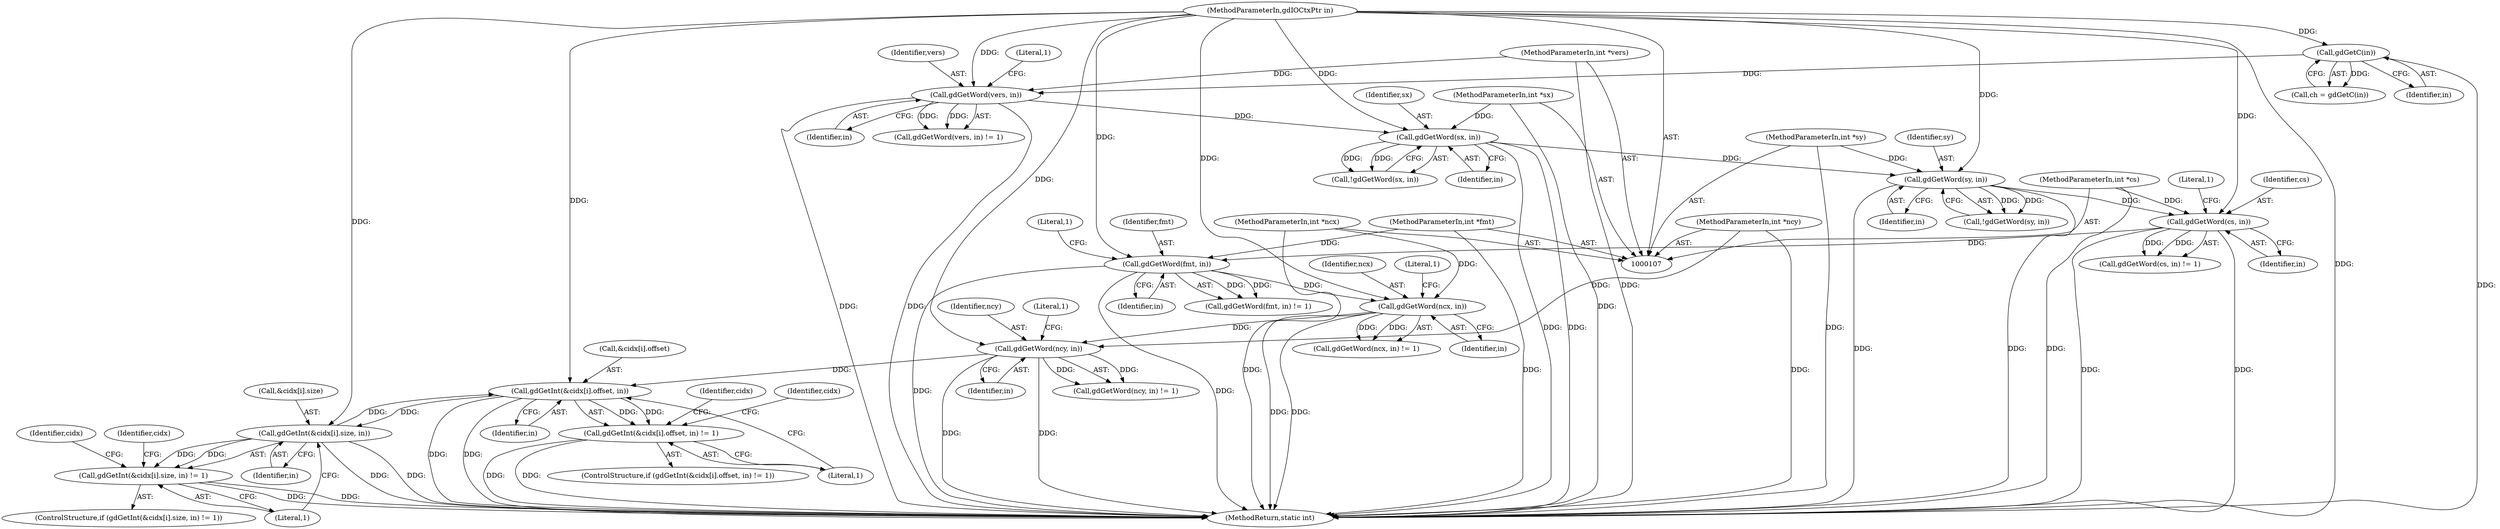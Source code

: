 digraph "0_php-src_7722455726bec8c53458a32851d2a87982cf0eac?w=1@array" {
"1000382" [label="(Call,gdGetInt(&cidx[i].offset, in))"];
"1000314" [label="(Call,gdGetWord(ncy, in))"];
"1000115" [label="(MethodParameterIn,int *ncy)"];
"1000301" [label="(Call,gdGetWord(ncx, in))"];
"1000114" [label="(MethodParameterIn,int *ncx)"];
"1000261" [label="(Call,gdGetWord(fmt, in))"];
"1000113" [label="(MethodParameterIn,int *fmt)"];
"1000231" [label="(Call,gdGetWord(cs, in))"];
"1000111" [label="(MethodParameterIn,int *cs)"];
"1000214" [label="(Call,gdGetWord(sy, in))"];
"1000110" [label="(MethodParameterIn,int *sy)"];
"1000204" [label="(Call,gdGetWord(sx, in))"];
"1000109" [label="(MethodParameterIn,int *sx)"];
"1000174" [label="(Call,gdGetWord(vers, in))"];
"1000112" [label="(MethodParameterIn,int *vers)"];
"1000139" [label="(Call,gdGetC(in))"];
"1000108" [label="(MethodParameterIn,gdIOCtxPtr in)"];
"1000397" [label="(Call,gdGetInt(&cidx[i].size, in))"];
"1000382" [label="(Call,gdGetInt(&cidx[i].offset, in))"];
"1000381" [label="(Call,gdGetInt(&cidx[i].offset, in) != 1)"];
"1000396" [label="(Call,gdGetInt(&cidx[i].size, in) != 1)"];
"1000204" [label="(Call,gdGetWord(sx, in))"];
"1000173" [label="(Call,gdGetWord(vers, in) != 1)"];
"1000177" [label="(Literal,1)"];
"1000114" [label="(MethodParameterIn,int *ncx)"];
"1000137" [label="(Call,ch = gdGetC(in))"];
"1000313" [label="(Call,gdGetWord(ncy, in) != 1)"];
"1000389" [label="(Identifier,in)"];
"1000390" [label="(Literal,1)"];
"1000383" [label="(Call,&cidx[i].offset)"];
"1000264" [label="(Literal,1)"];
"1000203" [label="(Call,!gdGetWord(sx, in))"];
"1000314" [label="(Call,gdGetWord(ncy, in))"];
"1000115" [label="(MethodParameterIn,int *ncy)"];
"1000380" [label="(ControlStructure,if (gdGetInt(&cidx[i].offset, in) != 1))"];
"1000381" [label="(Call,gdGetInt(&cidx[i].offset, in) != 1)"];
"1000230" [label="(Call,gdGetWord(cs, in) != 1)"];
"1000174" [label="(Call,gdGetWord(vers, in))"];
"1000261" [label="(Call,gdGetWord(fmt, in))"];
"1000140" [label="(Identifier,in)"];
"1000110" [label="(MethodParameterIn,int *sy)"];
"1000315" [label="(Identifier,ncy)"];
"1000408" [label="(Identifier,cidx)"];
"1000234" [label="(Literal,1)"];
"1000442" [label="(MethodReturn,static int)"];
"1000214" [label="(Call,gdGetWord(sy, in))"];
"1000108" [label="(MethodParameterIn,gdIOCtxPtr in)"];
"1000395" [label="(ControlStructure,if (gdGetInt(&cidx[i].size, in) != 1))"];
"1000397" [label="(Call,gdGetInt(&cidx[i].size, in))"];
"1000415" [label="(Identifier,cidx)"];
"1000205" [label="(Identifier,sx)"];
"1000302" [label="(Identifier,ncx)"];
"1000176" [label="(Identifier,in)"];
"1000213" [label="(Call,!gdGetWord(sy, in))"];
"1000233" [label="(Identifier,in)"];
"1000301" [label="(Call,gdGetWord(ncx, in))"];
"1000382" [label="(Call,gdGetInt(&cidx[i].offset, in))"];
"1000405" [label="(Literal,1)"];
"1000112" [label="(MethodParameterIn,int *vers)"];
"1000111" [label="(MethodParameterIn,int *cs)"];
"1000231" [label="(Call,gdGetWord(cs, in))"];
"1000260" [label="(Call,gdGetWord(fmt, in) != 1)"];
"1000139" [label="(Call,gdGetC(in))"];
"1000215" [label="(Identifier,sy)"];
"1000206" [label="(Identifier,in)"];
"1000175" [label="(Identifier,vers)"];
"1000113" [label="(MethodParameterIn,int *fmt)"];
"1000300" [label="(Call,gdGetWord(ncx, in) != 1)"];
"1000303" [label="(Identifier,in)"];
"1000109" [label="(MethodParameterIn,int *sx)"];
"1000232" [label="(Identifier,cs)"];
"1000304" [label="(Literal,1)"];
"1000396" [label="(Call,gdGetInt(&cidx[i].size, in) != 1)"];
"1000317" [label="(Literal,1)"];
"1000398" [label="(Call,&cidx[i].size)"];
"1000401" [label="(Identifier,cidx)"];
"1000216" [label="(Identifier,in)"];
"1000393" [label="(Identifier,cidx)"];
"1000262" [label="(Identifier,fmt)"];
"1000404" [label="(Identifier,in)"];
"1000316" [label="(Identifier,in)"];
"1000263" [label="(Identifier,in)"];
"1000382" -> "1000381"  [label="AST: "];
"1000382" -> "1000389"  [label="CFG: "];
"1000383" -> "1000382"  [label="AST: "];
"1000389" -> "1000382"  [label="AST: "];
"1000390" -> "1000382"  [label="CFG: "];
"1000382" -> "1000442"  [label="DDG: "];
"1000382" -> "1000442"  [label="DDG: "];
"1000382" -> "1000381"  [label="DDG: "];
"1000382" -> "1000381"  [label="DDG: "];
"1000314" -> "1000382"  [label="DDG: "];
"1000397" -> "1000382"  [label="DDG: "];
"1000108" -> "1000382"  [label="DDG: "];
"1000382" -> "1000397"  [label="DDG: "];
"1000314" -> "1000313"  [label="AST: "];
"1000314" -> "1000316"  [label="CFG: "];
"1000315" -> "1000314"  [label="AST: "];
"1000316" -> "1000314"  [label="AST: "];
"1000317" -> "1000314"  [label="CFG: "];
"1000314" -> "1000442"  [label="DDG: "];
"1000314" -> "1000442"  [label="DDG: "];
"1000314" -> "1000313"  [label="DDG: "];
"1000314" -> "1000313"  [label="DDG: "];
"1000115" -> "1000314"  [label="DDG: "];
"1000301" -> "1000314"  [label="DDG: "];
"1000108" -> "1000314"  [label="DDG: "];
"1000115" -> "1000107"  [label="AST: "];
"1000115" -> "1000442"  [label="DDG: "];
"1000301" -> "1000300"  [label="AST: "];
"1000301" -> "1000303"  [label="CFG: "];
"1000302" -> "1000301"  [label="AST: "];
"1000303" -> "1000301"  [label="AST: "];
"1000304" -> "1000301"  [label="CFG: "];
"1000301" -> "1000442"  [label="DDG: "];
"1000301" -> "1000442"  [label="DDG: "];
"1000301" -> "1000300"  [label="DDG: "];
"1000301" -> "1000300"  [label="DDG: "];
"1000114" -> "1000301"  [label="DDG: "];
"1000261" -> "1000301"  [label="DDG: "];
"1000108" -> "1000301"  [label="DDG: "];
"1000114" -> "1000107"  [label="AST: "];
"1000114" -> "1000442"  [label="DDG: "];
"1000261" -> "1000260"  [label="AST: "];
"1000261" -> "1000263"  [label="CFG: "];
"1000262" -> "1000261"  [label="AST: "];
"1000263" -> "1000261"  [label="AST: "];
"1000264" -> "1000261"  [label="CFG: "];
"1000261" -> "1000442"  [label="DDG: "];
"1000261" -> "1000442"  [label="DDG: "];
"1000261" -> "1000260"  [label="DDG: "];
"1000261" -> "1000260"  [label="DDG: "];
"1000113" -> "1000261"  [label="DDG: "];
"1000231" -> "1000261"  [label="DDG: "];
"1000108" -> "1000261"  [label="DDG: "];
"1000113" -> "1000107"  [label="AST: "];
"1000113" -> "1000442"  [label="DDG: "];
"1000231" -> "1000230"  [label="AST: "];
"1000231" -> "1000233"  [label="CFG: "];
"1000232" -> "1000231"  [label="AST: "];
"1000233" -> "1000231"  [label="AST: "];
"1000234" -> "1000231"  [label="CFG: "];
"1000231" -> "1000442"  [label="DDG: "];
"1000231" -> "1000442"  [label="DDG: "];
"1000231" -> "1000230"  [label="DDG: "];
"1000231" -> "1000230"  [label="DDG: "];
"1000111" -> "1000231"  [label="DDG: "];
"1000214" -> "1000231"  [label="DDG: "];
"1000108" -> "1000231"  [label="DDG: "];
"1000111" -> "1000107"  [label="AST: "];
"1000111" -> "1000442"  [label="DDG: "];
"1000214" -> "1000213"  [label="AST: "];
"1000214" -> "1000216"  [label="CFG: "];
"1000215" -> "1000214"  [label="AST: "];
"1000216" -> "1000214"  [label="AST: "];
"1000213" -> "1000214"  [label="CFG: "];
"1000214" -> "1000442"  [label="DDG: "];
"1000214" -> "1000442"  [label="DDG: "];
"1000214" -> "1000213"  [label="DDG: "];
"1000214" -> "1000213"  [label="DDG: "];
"1000110" -> "1000214"  [label="DDG: "];
"1000204" -> "1000214"  [label="DDG: "];
"1000108" -> "1000214"  [label="DDG: "];
"1000110" -> "1000107"  [label="AST: "];
"1000110" -> "1000442"  [label="DDG: "];
"1000204" -> "1000203"  [label="AST: "];
"1000204" -> "1000206"  [label="CFG: "];
"1000205" -> "1000204"  [label="AST: "];
"1000206" -> "1000204"  [label="AST: "];
"1000203" -> "1000204"  [label="CFG: "];
"1000204" -> "1000442"  [label="DDG: "];
"1000204" -> "1000442"  [label="DDG: "];
"1000204" -> "1000203"  [label="DDG: "];
"1000204" -> "1000203"  [label="DDG: "];
"1000109" -> "1000204"  [label="DDG: "];
"1000174" -> "1000204"  [label="DDG: "];
"1000108" -> "1000204"  [label="DDG: "];
"1000109" -> "1000107"  [label="AST: "];
"1000109" -> "1000442"  [label="DDG: "];
"1000174" -> "1000173"  [label="AST: "];
"1000174" -> "1000176"  [label="CFG: "];
"1000175" -> "1000174"  [label="AST: "];
"1000176" -> "1000174"  [label="AST: "];
"1000177" -> "1000174"  [label="CFG: "];
"1000174" -> "1000442"  [label="DDG: "];
"1000174" -> "1000442"  [label="DDG: "];
"1000174" -> "1000173"  [label="DDG: "];
"1000174" -> "1000173"  [label="DDG: "];
"1000112" -> "1000174"  [label="DDG: "];
"1000139" -> "1000174"  [label="DDG: "];
"1000108" -> "1000174"  [label="DDG: "];
"1000112" -> "1000107"  [label="AST: "];
"1000112" -> "1000442"  [label="DDG: "];
"1000139" -> "1000137"  [label="AST: "];
"1000139" -> "1000140"  [label="CFG: "];
"1000140" -> "1000139"  [label="AST: "];
"1000137" -> "1000139"  [label="CFG: "];
"1000139" -> "1000442"  [label="DDG: "];
"1000139" -> "1000137"  [label="DDG: "];
"1000108" -> "1000139"  [label="DDG: "];
"1000108" -> "1000107"  [label="AST: "];
"1000108" -> "1000442"  [label="DDG: "];
"1000108" -> "1000397"  [label="DDG: "];
"1000397" -> "1000396"  [label="AST: "];
"1000397" -> "1000404"  [label="CFG: "];
"1000398" -> "1000397"  [label="AST: "];
"1000404" -> "1000397"  [label="AST: "];
"1000405" -> "1000397"  [label="CFG: "];
"1000397" -> "1000442"  [label="DDG: "];
"1000397" -> "1000442"  [label="DDG: "];
"1000397" -> "1000396"  [label="DDG: "];
"1000397" -> "1000396"  [label="DDG: "];
"1000381" -> "1000380"  [label="AST: "];
"1000381" -> "1000390"  [label="CFG: "];
"1000390" -> "1000381"  [label="AST: "];
"1000393" -> "1000381"  [label="CFG: "];
"1000401" -> "1000381"  [label="CFG: "];
"1000381" -> "1000442"  [label="DDG: "];
"1000381" -> "1000442"  [label="DDG: "];
"1000396" -> "1000395"  [label="AST: "];
"1000396" -> "1000405"  [label="CFG: "];
"1000405" -> "1000396"  [label="AST: "];
"1000408" -> "1000396"  [label="CFG: "];
"1000415" -> "1000396"  [label="CFG: "];
"1000396" -> "1000442"  [label="DDG: "];
"1000396" -> "1000442"  [label="DDG: "];
}
